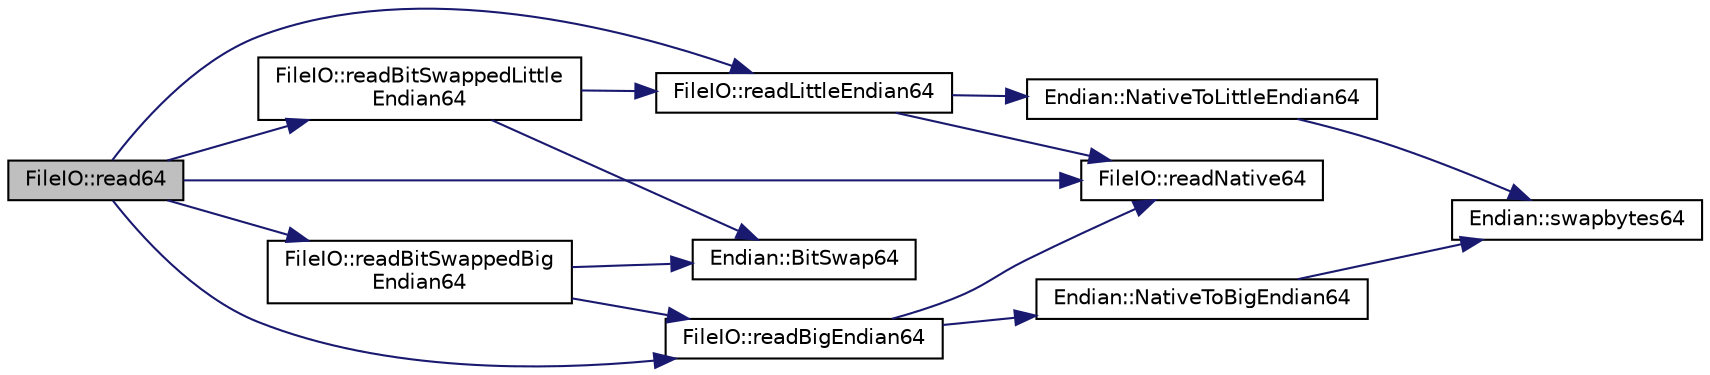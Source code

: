 digraph "FileIO::read64"
{
 // INTERACTIVE_SVG=YES
 // LATEX_PDF_SIZE
  edge [fontname="Helvetica",fontsize="10",labelfontname="Helvetica",labelfontsize="10"];
  node [fontname="Helvetica",fontsize="10",shape=record];
  rankdir="LR";
  Node1 [label="FileIO::read64",height=0.2,width=0.4,color="black", fillcolor="grey75", style="filled", fontcolor="black",tooltip=" "];
  Node1 -> Node2 [color="midnightblue",fontsize="10",style="solid",fontname="Helvetica"];
  Node2 [label="FileIO::readBigEndian64",height=0.2,width=0.4,color="black", fillcolor="white", style="filled",URL="$namespaceFileIO.html#a92a6ac874702117989a37b3cbd039b3a",tooltip=" "];
  Node2 -> Node3 [color="midnightblue",fontsize="10",style="solid",fontname="Helvetica"];
  Node3 [label="Endian::NativeToBigEndian64",height=0.2,width=0.4,color="black", fillcolor="white", style="filled",URL="$namespaceEndian.html#a11c0d291e85247cd4ce004ca26bf3728",tooltip=" "];
  Node3 -> Node4 [color="midnightblue",fontsize="10",style="solid",fontname="Helvetica"];
  Node4 [label="Endian::swapbytes64",height=0.2,width=0.4,color="black", fillcolor="white", style="filled",URL="$namespaceEndian.html#ac57bf63196271e3e09c5029a4ea972e3",tooltip=" "];
  Node2 -> Node5 [color="midnightblue",fontsize="10",style="solid",fontname="Helvetica"];
  Node5 [label="FileIO::readNative64",height=0.2,width=0.4,color="black", fillcolor="white", style="filled",URL="$namespaceFileIO.html#ac852410d1a49e66d11a9d53086727351",tooltip=" "];
  Node1 -> Node6 [color="midnightblue",fontsize="10",style="solid",fontname="Helvetica"];
  Node6 [label="FileIO::readBitSwappedBig\lEndian64",height=0.2,width=0.4,color="black", fillcolor="white", style="filled",URL="$namespaceFileIO.html#a22c5cb838a802acabb31291d6875c412",tooltip=" "];
  Node6 -> Node7 [color="midnightblue",fontsize="10",style="solid",fontname="Helvetica"];
  Node7 [label="Endian::BitSwap64",height=0.2,width=0.4,color="black", fillcolor="white", style="filled",URL="$namespaceEndian.html#a57e481bbc161c01a68eadc25ae9e24c9",tooltip=" "];
  Node6 -> Node2 [color="midnightblue",fontsize="10",style="solid",fontname="Helvetica"];
  Node1 -> Node8 [color="midnightblue",fontsize="10",style="solid",fontname="Helvetica"];
  Node8 [label="FileIO::readBitSwappedLittle\lEndian64",height=0.2,width=0.4,color="black", fillcolor="white", style="filled",URL="$namespaceFileIO.html#a228483049afa61319a5474b5448e8f5a",tooltip=" "];
  Node8 -> Node7 [color="midnightblue",fontsize="10",style="solid",fontname="Helvetica"];
  Node8 -> Node9 [color="midnightblue",fontsize="10",style="solid",fontname="Helvetica"];
  Node9 [label="FileIO::readLittleEndian64",height=0.2,width=0.4,color="black", fillcolor="white", style="filled",URL="$namespaceFileIO.html#a6be4ba2126a41df433fbbc76fac05805",tooltip=" "];
  Node9 -> Node10 [color="midnightblue",fontsize="10",style="solid",fontname="Helvetica"];
  Node10 [label="Endian::NativeToLittleEndian64",height=0.2,width=0.4,color="black", fillcolor="white", style="filled",URL="$namespaceEndian.html#a70ebba7cd4f75a6825704e1b55c1db59",tooltip=" "];
  Node10 -> Node4 [color="midnightblue",fontsize="10",style="solid",fontname="Helvetica"];
  Node9 -> Node5 [color="midnightblue",fontsize="10",style="solid",fontname="Helvetica"];
  Node1 -> Node9 [color="midnightblue",fontsize="10",style="solid",fontname="Helvetica"];
  Node1 -> Node5 [color="midnightblue",fontsize="10",style="solid",fontname="Helvetica"];
}
